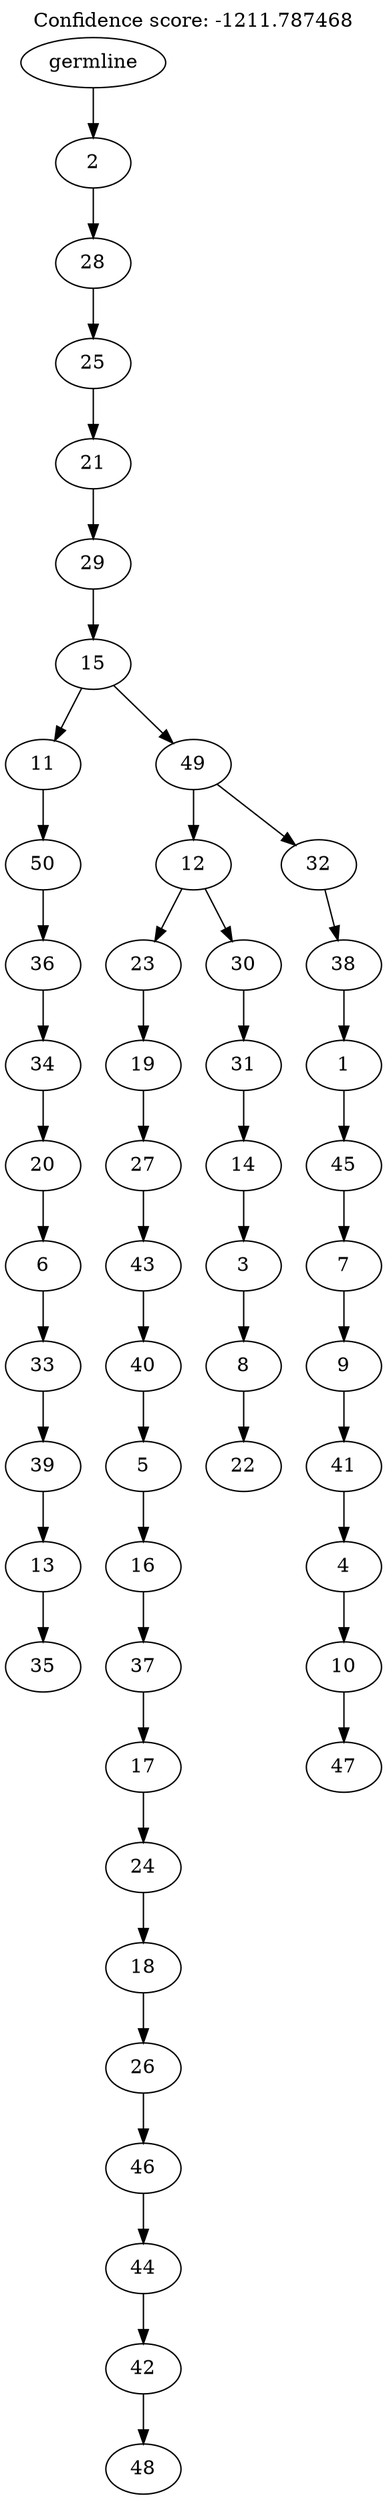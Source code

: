 digraph g {
	"49" -> "50";
	"50" [label="35"];
	"48" -> "49";
	"49" [label="13"];
	"47" -> "48";
	"48" [label="39"];
	"46" -> "47";
	"47" [label="33"];
	"45" -> "46";
	"46" [label="6"];
	"44" -> "45";
	"45" [label="20"];
	"43" -> "44";
	"44" [label="34"];
	"42" -> "43";
	"43" [label="36"];
	"41" -> "42";
	"42" [label="50"];
	"39" -> "40";
	"40" [label="48"];
	"38" -> "39";
	"39" [label="42"];
	"37" -> "38";
	"38" [label="44"];
	"36" -> "37";
	"37" [label="46"];
	"35" -> "36";
	"36" [label="26"];
	"34" -> "35";
	"35" [label="18"];
	"33" -> "34";
	"34" [label="24"];
	"32" -> "33";
	"33" [label="17"];
	"31" -> "32";
	"32" [label="37"];
	"30" -> "31";
	"31" [label="16"];
	"29" -> "30";
	"30" [label="5"];
	"28" -> "29";
	"29" [label="40"];
	"27" -> "28";
	"28" [label="43"];
	"26" -> "27";
	"27" [label="27"];
	"25" -> "26";
	"26" [label="19"];
	"23" -> "24";
	"24" [label="22"];
	"22" -> "23";
	"23" [label="8"];
	"21" -> "22";
	"22" [label="3"];
	"20" -> "21";
	"21" [label="14"];
	"19" -> "20";
	"20" [label="31"];
	"18" -> "19";
	"19" [label="30"];
	"18" -> "25";
	"25" [label="23"];
	"16" -> "17";
	"17" [label="47"];
	"15" -> "16";
	"16" [label="10"];
	"14" -> "15";
	"15" [label="4"];
	"13" -> "14";
	"14" [label="41"];
	"12" -> "13";
	"13" [label="9"];
	"11" -> "12";
	"12" [label="7"];
	"10" -> "11";
	"11" [label="45"];
	"9" -> "10";
	"10" [label="1"];
	"8" -> "9";
	"9" [label="38"];
	"7" -> "8";
	"8" [label="32"];
	"7" -> "18";
	"18" [label="12"];
	"6" -> "7";
	"7" [label="49"];
	"6" -> "41";
	"41" [label="11"];
	"5" -> "6";
	"6" [label="15"];
	"4" -> "5";
	"5" [label="29"];
	"3" -> "4";
	"4" [label="21"];
	"2" -> "3";
	"3" [label="25"];
	"1" -> "2";
	"2" [label="28"];
	"0" -> "1";
	"1" [label="2"];
	"0" [label="germline"];
	labelloc="t";
	label="Confidence score: -1211.787468";
}
